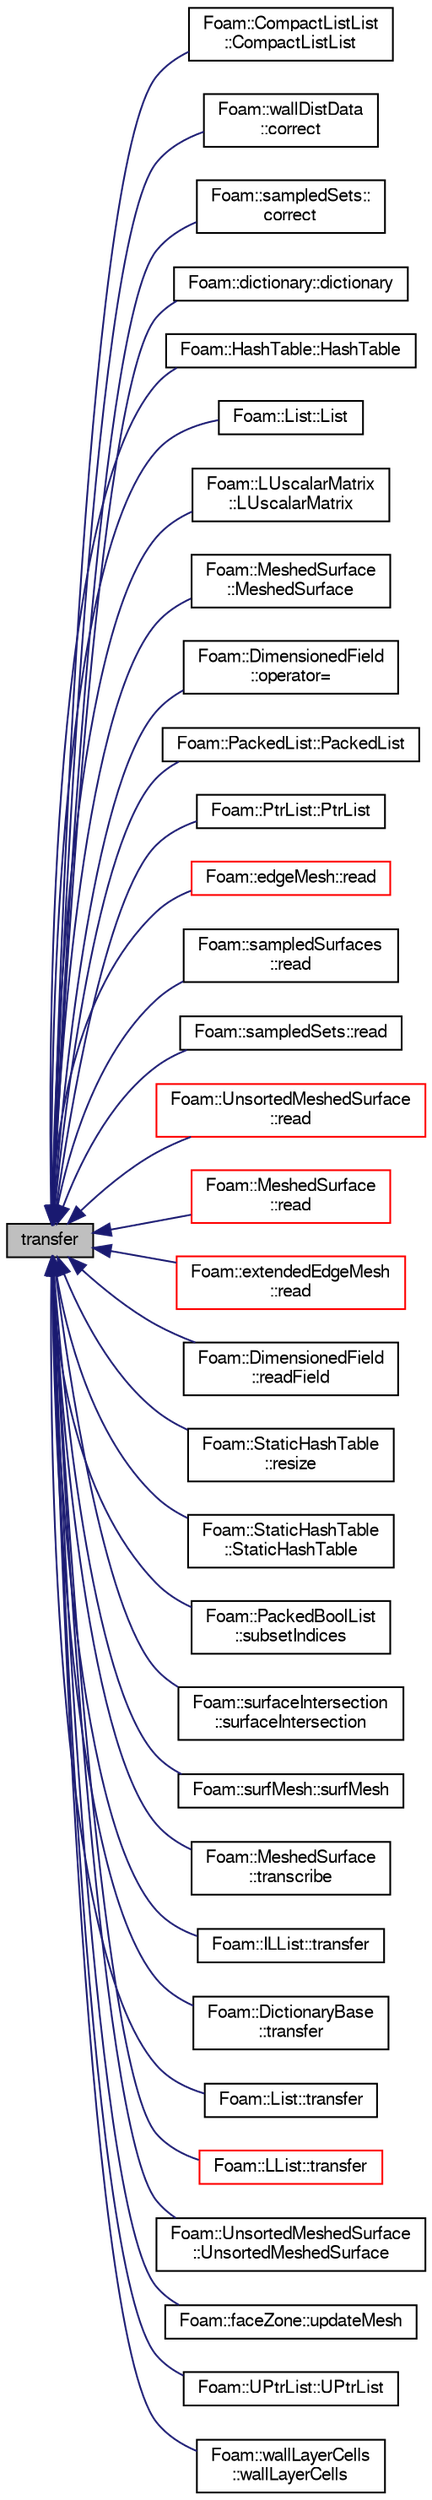 digraph "transfer"
{
  bgcolor="transparent";
  edge [fontname="FreeSans",fontsize="10",labelfontname="FreeSans",labelfontsize="10"];
  node [fontname="FreeSans",fontsize="10",shape=record];
  rankdir="LR";
  Node1 [label="transfer",height=0.2,width=0.4,color="black", fillcolor="grey75", style="filled" fontcolor="black"];
  Node1 -> Node2 [dir="back",color="midnightblue",fontsize="10",style="solid",fontname="FreeSans"];
  Node2 [label="Foam::CompactListList\l::CompactListList",height=0.2,width=0.4,color="black",URL="$a00315.html#a51ca8878f72837e4356c5890992e0c58",tooltip="Construct by transferring the parameter contents. "];
  Node1 -> Node3 [dir="back",color="midnightblue",fontsize="10",style="solid",fontname="FreeSans"];
  Node3 [label="Foam::wallDistData\l::correct",height=0.2,width=0.4,color="black",URL="$a02759.html#a3ae44b28050c3aa494c1d8e18cf618c1",tooltip="Correct for mesh geom/topo changes. "];
  Node1 -> Node4 [dir="back",color="midnightblue",fontsize="10",style="solid",fontname="FreeSans"];
  Node4 [label="Foam::sampledSets::\lcorrect",height=0.2,width=0.4,color="black",URL="$a02169.html#a3ae44b28050c3aa494c1d8e18cf618c1",tooltip="Correct for mesh changes. "];
  Node1 -> Node5 [dir="back",color="midnightblue",fontsize="10",style="solid",fontname="FreeSans"];
  Node5 [label="Foam::dictionary::dictionary",height=0.2,width=0.4,color="black",URL="$a00502.html#aa5e514e4532fd482da6c19c0e515cca7",tooltip="Construct by transferring parameter contents given parent dictionary. "];
  Node1 -> Node6 [dir="back",color="midnightblue",fontsize="10",style="solid",fontname="FreeSans"];
  Node6 [label="Foam::HashTable::HashTable",height=0.2,width=0.4,color="black",URL="$a00959.html#a4aab33c1db5221edb5c7b3af0255ca32",tooltip="Construct by transferring the parameter contents. "];
  Node1 -> Node7 [dir="back",color="midnightblue",fontsize="10",style="solid",fontname="FreeSans"];
  Node7 [label="Foam::List::List",height=0.2,width=0.4,color="black",URL="$a01325.html#a939fa9f93c7da5a73beed312e8030428",tooltip="Construct by transferring the parameter contents. "];
  Node1 -> Node8 [dir="back",color="midnightblue",fontsize="10",style="solid",fontname="FreeSans"];
  Node8 [label="Foam::LUscalarMatrix\l::LUscalarMatrix",height=0.2,width=0.4,color="black",URL="$a01349.html#aebab11f1a492c2f8e5e99c3e138253ce",tooltip="Construct from lduMatrix and perform LU decomposition. "];
  Node1 -> Node9 [dir="back",color="midnightblue",fontsize="10",style="solid",fontname="FreeSans"];
  Node9 [label="Foam::MeshedSurface\l::MeshedSurface",height=0.2,width=0.4,color="black",URL="$a01422.html#ae4cf0169a96d020cb96e61bdbdbd4ef5",tooltip="Construct by transferring the contents from a UnsortedMeshedSurface. "];
  Node1 -> Node10 [dir="back",color="midnightblue",fontsize="10",style="solid",fontname="FreeSans"];
  Node10 [label="Foam::DimensionedField\l::operator=",height=0.2,width=0.4,color="black",URL="$a00511.html#add3e88ccbd9dbb85a81e6522075736b8"];
  Node1 -> Node11 [dir="back",color="midnightblue",fontsize="10",style="solid",fontname="FreeSans"];
  Node11 [label="Foam::PackedList::PackedList",height=0.2,width=0.4,color="black",URL="$a01707.html#aa0ca445de5f311a100974d6b5c837d5c",tooltip="Construct by transferring the parameter contents. "];
  Node1 -> Node12 [dir="back",color="midnightblue",fontsize="10",style="solid",fontname="FreeSans"];
  Node12 [label="Foam::PtrList::PtrList",height=0.2,width=0.4,color="black",URL="$a01975.html#a2386fa392360b0dfeac4b1c1824e9380",tooltip="Construct by transferring the parameter contents. "];
  Node1 -> Node13 [dir="back",color="midnightblue",fontsize="10",style="solid",fontname="FreeSans"];
  Node13 [label="Foam::edgeMesh::read",height=0.2,width=0.4,color="red",URL="$a00595.html#a8b399ba606eec0c1c103e9531978fb34",tooltip="Read from file. Chooses reader based on explicit extension. "];
  Node1 -> Node14 [dir="back",color="midnightblue",fontsize="10",style="solid",fontname="FreeSans"];
  Node14 [label="Foam::sampledSurfaces\l::read",height=0.2,width=0.4,color="black",URL="$a02171.html#aa9b8764750bd9ff67ca32b6551dc7847",tooltip="Read the sampledSurfaces dictionary. "];
  Node1 -> Node15 [dir="back",color="midnightblue",fontsize="10",style="solid",fontname="FreeSans"];
  Node15 [label="Foam::sampledSets::read",height=0.2,width=0.4,color="black",URL="$a02169.html#aa9b8764750bd9ff67ca32b6551dc7847",tooltip="Read the sampledSets. "];
  Node1 -> Node16 [dir="back",color="midnightblue",fontsize="10",style="solid",fontname="FreeSans"];
  Node16 [label="Foam::UnsortedMeshedSurface\l::read",height=0.2,width=0.4,color="red",URL="$a02685.html#a8b399ba606eec0c1c103e9531978fb34",tooltip="Read from file. Chooses reader based on explicit extension. "];
  Node1 -> Node17 [dir="back",color="midnightblue",fontsize="10",style="solid",fontname="FreeSans"];
  Node17 [label="Foam::MeshedSurface\l::read",height=0.2,width=0.4,color="red",URL="$a01422.html#a8b399ba606eec0c1c103e9531978fb34",tooltip="Read from file. Chooses reader based on explicit extension. "];
  Node1 -> Node18 [dir="back",color="midnightblue",fontsize="10",style="solid",fontname="FreeSans"];
  Node18 [label="Foam::extendedEdgeMesh\l::read",height=0.2,width=0.4,color="red",URL="$a00678.html#a8b399ba606eec0c1c103e9531978fb34",tooltip="Read from file. Chooses reader based on explicit extension. "];
  Node1 -> Node19 [dir="back",color="midnightblue",fontsize="10",style="solid",fontname="FreeSans"];
  Node19 [label="Foam::DimensionedField\l::readField",height=0.2,width=0.4,color="black",URL="$a00511.html#a0a3dec117fcc99faf417a736c43a0bcd"];
  Node1 -> Node20 [dir="back",color="midnightblue",fontsize="10",style="solid",fontname="FreeSans"];
  Node20 [label="Foam::StaticHashTable\l::resize",height=0.2,width=0.4,color="black",URL="$a02373.html#ae697ea15032f01f89988bb8ada677832",tooltip="Resize the hash table for efficiency. "];
  Node1 -> Node21 [dir="back",color="midnightblue",fontsize="10",style="solid",fontname="FreeSans"];
  Node21 [label="Foam::StaticHashTable\l::StaticHashTable",height=0.2,width=0.4,color="black",URL="$a02373.html#ae42b1118741b8b35fa0e3757b54865f4",tooltip="Construct by transferring the parameter contents. "];
  Node1 -> Node22 [dir="back",color="midnightblue",fontsize="10",style="solid",fontname="FreeSans"];
  Node22 [label="Foam::PackedBoolList\l::subsetIndices",height=0.2,width=0.4,color="black",URL="$a01706.html#a8b2d108f63573712c183d737db3917a8"];
  Node1 -> Node23 [dir="back",color="midnightblue",fontsize="10",style="solid",fontname="FreeSans"];
  Node23 [label="Foam::surfaceIntersection\l::surfaceIntersection",height=0.2,width=0.4,color="black",URL="$a02416.html#a799b50167148bd08cc2271a5b90891ff",tooltip="Construct from two surfaces. Does all its own cutting. "];
  Node1 -> Node24 [dir="back",color="midnightblue",fontsize="10",style="solid",fontname="FreeSans"];
  Node24 [label="Foam::surfMesh::surfMesh",height=0.2,width=0.4,color="black",URL="$a02436.html#a5a879c772be6f7e4fd295b424058621e",tooltip="Construct copy/move from MeshedSurface. "];
  Node1 -> Node25 [dir="back",color="midnightblue",fontsize="10",style="solid",fontname="FreeSans"];
  Node25 [label="Foam::MeshedSurface\l::transcribe",height=0.2,width=0.4,color="black",URL="$a01422.html#a89f858f78ba8ae4e1d6388369558eb85"];
  Node1 -> Node26 [dir="back",color="midnightblue",fontsize="10",style="solid",fontname="FreeSans"];
  Node26 [label="Foam::ILList::transfer",height=0.2,width=0.4,color="black",URL="$a01005.html#a164411d75b8c32d56315907b7b083c02",tooltip="Transfer the contents of the argument into this List. "];
  Node1 -> Node27 [dir="back",color="midnightblue",fontsize="10",style="solid",fontname="FreeSans"];
  Node27 [label="Foam::DictionaryBase\l::transfer",height=0.2,width=0.4,color="black",URL="$a00503.html#a2c218731c654f46de96a741b806859cf",tooltip="Transfer the contents of the argument into this DictionaryBase. "];
  Node1 -> Node28 [dir="back",color="midnightblue",fontsize="10",style="solid",fontname="FreeSans"];
  Node28 [label="Foam::List::transfer",height=0.2,width=0.4,color="black",URL="$a01325.html#a34794c2764b2d8c8a89cc382a070da2d",tooltip="Transfer the contents of the argument List into this list. "];
  Node1 -> Node29 [dir="back",color="midnightblue",fontsize="10",style="solid",fontname="FreeSans"];
  Node29 [label="Foam::LList::transfer",height=0.2,width=0.4,color="red",URL="$a01332.html#adb19ed76aecd381780683a3ab26af351",tooltip="Transfer the contents of the argument into this List. "];
  Node1 -> Node30 [dir="back",color="midnightblue",fontsize="10",style="solid",fontname="FreeSans"];
  Node30 [label="Foam::UnsortedMeshedSurface\l::UnsortedMeshedSurface",height=0.2,width=0.4,color="black",URL="$a02685.html#a8f290a27f4d604136d2d99fbc69bda2c",tooltip="Construct by transferring the contents from a UnsortedMeshedSurface. "];
  Node1 -> Node31 [dir="back",color="midnightblue",fontsize="10",style="solid",fontname="FreeSans"];
  Node31 [label="Foam::faceZone::updateMesh",height=0.2,width=0.4,color="black",URL="$a00719.html#ad57565956fd4064299f4bd3c4eebb1d4",tooltip="Update for changes in topology. "];
  Node1 -> Node32 [dir="back",color="midnightblue",fontsize="10",style="solid",fontname="FreeSans"];
  Node32 [label="Foam::UPtrList::UPtrList",height=0.2,width=0.4,color="black",URL="$a02692.html#acc810c530bd8e6b4f29b58a5921f76f7",tooltip="Construct by transferring the parameter contents. "];
  Node1 -> Node33 [dir="back",color="midnightblue",fontsize="10",style="solid",fontname="FreeSans"];
  Node33 [label="Foam::wallLayerCells\l::wallLayerCells",height=0.2,width=0.4,color="black",URL="$a02764.html#ade9891a3939d398588a44195414192f7",tooltip="Construct from components. "];
}
